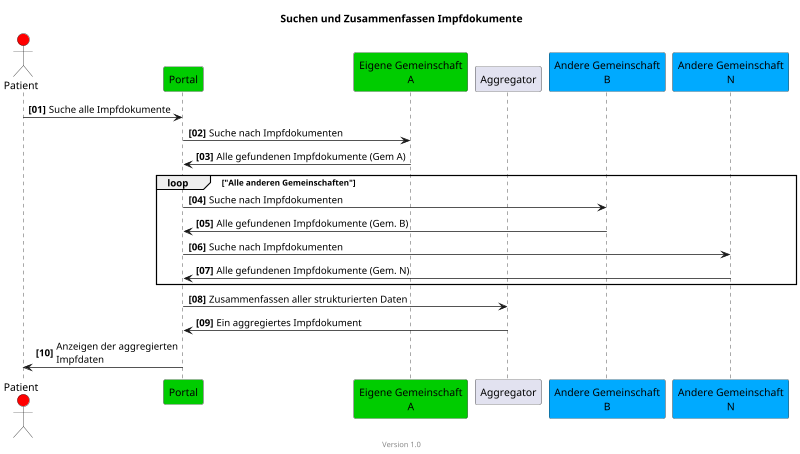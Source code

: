 @startuml
title Suchen und Zusammenfassen Impfdokumente
footer Version 1.0
skinparam responseMessageBelowArrow true
scale max 800 width

actor Patient #red
participant "Portal" #00CC00
participant "Eigene Gemeinschaft\nA" #00CC00

participant "Aggregator"
participant "Andere Gemeinschaft\nB" #00aaff
participant "Andere Gemeinschaft\nN" #00aaff


autonumber "<b>[00]"
Patient -> "Portal": Suche alle Impfdokumente
"Portal" -> "Eigene Gemeinschaft\nA": Suche nach Impfdokumenten
"Eigene Gemeinschaft\nA" -> "Portal": Alle gefundenen Impfdokumente (Gem A)
loop "Alle anderen Gemeinschaften"
"Portal" -> "Andere Gemeinschaft\nB": Suche nach Impfdokumenten
"Andere Gemeinschaft\nB" -> "Portal": Alle gefundenen Impfdokumente (Gem. B)

"Portal" -> "Andere Gemeinschaft\nN": Suche nach Impfdokumenten
"Andere Gemeinschaft\nN" -> "Portal": Alle gefundenen Impfdokumente (Gem. N)
end
"Portal" -> "Aggregator": Zusammenfassen aller strukturierten Daten
"Aggregator" ->  "Portal": Ein aggregiertes Impfdokument
"Portal" -> Patient: Anzeigen der aggregierten\nImpfdaten

@enduml
